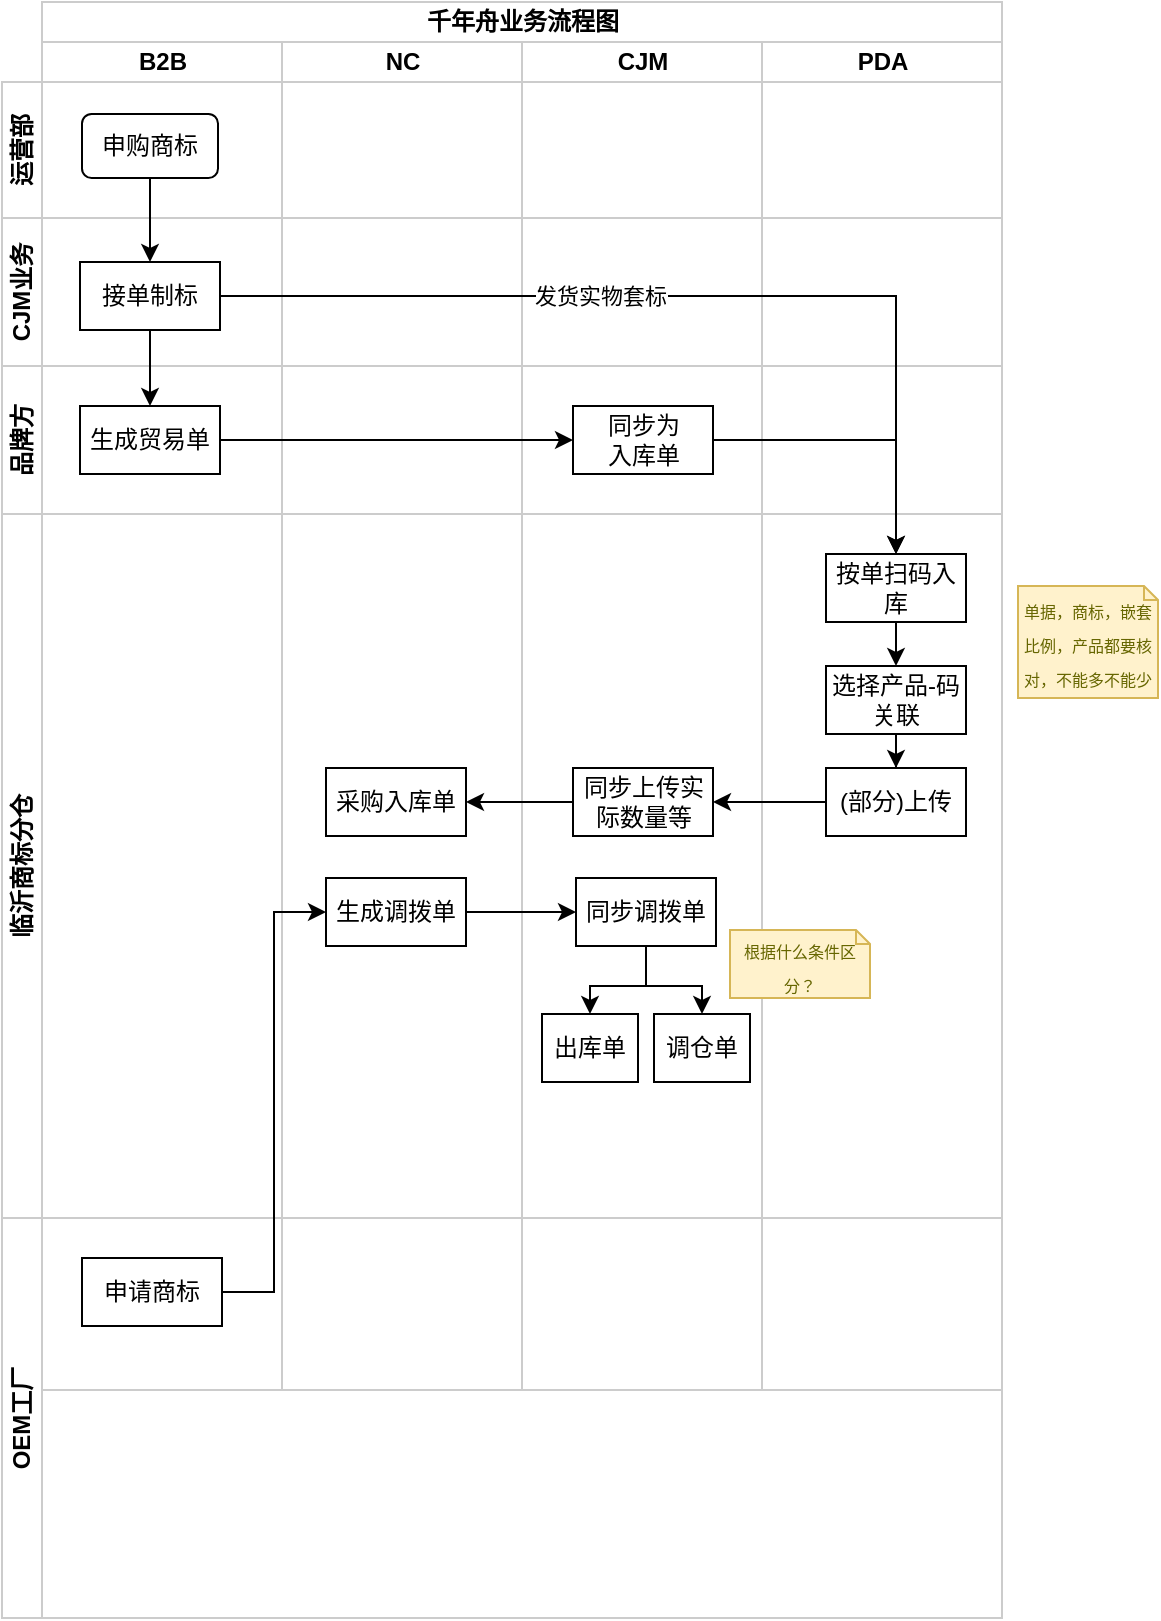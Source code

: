 <mxfile version="24.2.2" type="github">
  <diagram name="第 1 页" id="xDeUuq_dLQ9xrVxdTuq4">
    <mxGraphModel dx="819" dy="441" grid="1" gridSize="2" guides="1" tooltips="1" connect="1" arrows="1" fold="1" page="1" pageScale="1" pageWidth="827" pageHeight="1169" math="0" shadow="0">
      <root>
        <mxCell id="0" />
        <mxCell id="1" parent="0" />
        <mxCell id="TAGOlAmAuXUKBA5VvmmO-1" value="千年舟业务流程图" style="swimlane;childLayout=stackLayout;resizeParent=1;resizeParentMax=0;startSize=20;html=1;strokeColor=#CCCCCC;" vertex="1" parent="1">
          <mxGeometry x="78.0" y="168" width="480" height="694" as="geometry" />
        </mxCell>
        <mxCell id="TAGOlAmAuXUKBA5VvmmO-2" value="B2B" style="swimlane;startSize=20;html=1;strokeColor=#CCCCCC;" vertex="1" parent="TAGOlAmAuXUKBA5VvmmO-1">
          <mxGeometry y="20" width="120" height="674" as="geometry" />
        </mxCell>
        <mxCell id="TAGOlAmAuXUKBA5VvmmO-3" value="NC" style="swimlane;startSize=20;html=1;strokeColor=#CCCCCC;" vertex="1" parent="TAGOlAmAuXUKBA5VvmmO-1">
          <mxGeometry x="120" y="20" width="120" height="674" as="geometry" />
        </mxCell>
        <mxCell id="TAGOlAmAuXUKBA5VvmmO-4" value="CJM" style="swimlane;startSize=20;html=1;strokeColor=#CCCCCC;" vertex="1" parent="TAGOlAmAuXUKBA5VvmmO-1">
          <mxGeometry x="240" y="20" width="120" height="674" as="geometry" />
        </mxCell>
        <mxCell id="TAGOlAmAuXUKBA5VvmmO-5" value="PDA" style="swimlane;startSize=20;html=1;strokeColor=#CCCCCC;" vertex="1" parent="TAGOlAmAuXUKBA5VvmmO-1">
          <mxGeometry x="360" y="20" width="120" height="674" as="geometry" />
        </mxCell>
        <mxCell id="TAGOlAmAuXUKBA5VvmmO-6" value="运营部" style="swimlane;startSize=20;horizontal=0;html=1;whiteSpace=wrap;strokeColor=#CCCCCC;" vertex="1" parent="1">
          <mxGeometry x="58" y="208" width="500" height="68" as="geometry" />
        </mxCell>
        <mxCell id="TAGOlAmAuXUKBA5VvmmO-7" value="申购商标" style="rounded=1;whiteSpace=wrap;html=1;" vertex="1" parent="TAGOlAmAuXUKBA5VvmmO-6">
          <mxGeometry x="40" y="16" width="68" height="32" as="geometry" />
        </mxCell>
        <mxCell id="TAGOlAmAuXUKBA5VvmmO-9" value="CJM业务" style="swimlane;startSize=20;horizontal=0;html=1;whiteSpace=wrap;strokeColor=#CCCCCC;" vertex="1" parent="1">
          <mxGeometry x="58" y="276" width="500" height="74" as="geometry" />
        </mxCell>
        <mxCell id="TAGOlAmAuXUKBA5VvmmO-11" value="接单制标" style="rounded=0;whiteSpace=wrap;html=1;" vertex="1" parent="TAGOlAmAuXUKBA5VvmmO-9">
          <mxGeometry x="39" y="22" width="70" height="34" as="geometry" />
        </mxCell>
        <mxCell id="TAGOlAmAuXUKBA5VvmmO-12" style="edgeStyle=orthogonalEdgeStyle;rounded=0;orthogonalLoop=1;jettySize=auto;html=1;exitX=0.5;exitY=1;exitDx=0;exitDy=0;" edge="1" parent="1" source="TAGOlAmAuXUKBA5VvmmO-7" target="TAGOlAmAuXUKBA5VvmmO-11">
          <mxGeometry relative="1" as="geometry" />
        </mxCell>
        <mxCell id="TAGOlAmAuXUKBA5VvmmO-14" value="品牌方" style="swimlane;startSize=20;horizontal=0;html=1;whiteSpace=wrap;strokeColor=#CCCCCC;" vertex="1" parent="1">
          <mxGeometry x="58" y="350" width="500" height="74" as="geometry" />
        </mxCell>
        <mxCell id="TAGOlAmAuXUKBA5VvmmO-16" value="同步为&lt;div&gt;入库单&lt;/div&gt;" style="rounded=0;whiteSpace=wrap;html=1;" vertex="1" parent="TAGOlAmAuXUKBA5VvmmO-14">
          <mxGeometry x="285.5" y="20" width="70" height="34" as="geometry" />
        </mxCell>
        <mxCell id="TAGOlAmAuXUKBA5VvmmO-21" style="edgeStyle=orthogonalEdgeStyle;rounded=0;orthogonalLoop=1;jettySize=auto;html=1;exitX=1;exitY=0.5;exitDx=0;exitDy=0;" edge="1" parent="TAGOlAmAuXUKBA5VvmmO-14" source="TAGOlAmAuXUKBA5VvmmO-13" target="TAGOlAmAuXUKBA5VvmmO-16">
          <mxGeometry relative="1" as="geometry" />
        </mxCell>
        <mxCell id="TAGOlAmAuXUKBA5VvmmO-13" value="生成贸易单" style="rounded=0;whiteSpace=wrap;html=1;" vertex="1" parent="TAGOlAmAuXUKBA5VvmmO-14">
          <mxGeometry x="39" y="20" width="70" height="34" as="geometry" />
        </mxCell>
        <mxCell id="TAGOlAmAuXUKBA5VvmmO-17" value="临沂商标分仓" style="swimlane;startSize=20;horizontal=0;html=1;whiteSpace=wrap;strokeColor=#CCCCCC;" vertex="1" parent="1">
          <mxGeometry x="58" y="424" width="500" height="352" as="geometry" />
        </mxCell>
        <mxCell id="TAGOlAmAuXUKBA5VvmmO-28" style="edgeStyle=orthogonalEdgeStyle;rounded=0;orthogonalLoop=1;jettySize=auto;html=1;exitX=0.5;exitY=1;exitDx=0;exitDy=0;" edge="1" parent="TAGOlAmAuXUKBA5VvmmO-17" source="TAGOlAmAuXUKBA5VvmmO-18" target="TAGOlAmAuXUKBA5VvmmO-27">
          <mxGeometry relative="1" as="geometry" />
        </mxCell>
        <mxCell id="TAGOlAmAuXUKBA5VvmmO-18" value="按单扫码入库" style="rounded=0;whiteSpace=wrap;html=1;" vertex="1" parent="TAGOlAmAuXUKBA5VvmmO-17">
          <mxGeometry x="412" y="20" width="70" height="34" as="geometry" />
        </mxCell>
        <mxCell id="TAGOlAmAuXUKBA5VvmmO-31" style="edgeStyle=orthogonalEdgeStyle;rounded=0;orthogonalLoop=1;jettySize=auto;html=1;exitX=0.5;exitY=1;exitDx=0;exitDy=0;" edge="1" parent="TAGOlAmAuXUKBA5VvmmO-17" source="TAGOlAmAuXUKBA5VvmmO-27" target="TAGOlAmAuXUKBA5VvmmO-30">
          <mxGeometry relative="1" as="geometry" />
        </mxCell>
        <mxCell id="TAGOlAmAuXUKBA5VvmmO-27" value="选择产品-码关联" style="rounded=0;whiteSpace=wrap;html=1;" vertex="1" parent="TAGOlAmAuXUKBA5VvmmO-17">
          <mxGeometry x="412" y="76" width="70" height="34" as="geometry" />
        </mxCell>
        <mxCell id="TAGOlAmAuXUKBA5VvmmO-35" style="edgeStyle=orthogonalEdgeStyle;rounded=0;orthogonalLoop=1;jettySize=auto;html=1;exitX=0;exitY=0.5;exitDx=0;exitDy=0;" edge="1" parent="TAGOlAmAuXUKBA5VvmmO-17" source="TAGOlAmAuXUKBA5VvmmO-30" target="TAGOlAmAuXUKBA5VvmmO-32">
          <mxGeometry relative="1" as="geometry" />
        </mxCell>
        <mxCell id="TAGOlAmAuXUKBA5VvmmO-30" value="(部分)上传" style="rounded=0;whiteSpace=wrap;html=1;" vertex="1" parent="TAGOlAmAuXUKBA5VvmmO-17">
          <mxGeometry x="412" y="127" width="70" height="34" as="geometry" />
        </mxCell>
        <mxCell id="TAGOlAmAuXUKBA5VvmmO-34" style="edgeStyle=orthogonalEdgeStyle;rounded=0;orthogonalLoop=1;jettySize=auto;html=1;exitX=0;exitY=0.5;exitDx=0;exitDy=0;" edge="1" parent="TAGOlAmAuXUKBA5VvmmO-17" source="TAGOlAmAuXUKBA5VvmmO-32" target="TAGOlAmAuXUKBA5VvmmO-33">
          <mxGeometry relative="1" as="geometry" />
        </mxCell>
        <mxCell id="TAGOlAmAuXUKBA5VvmmO-32" value="同步上传实际数量等" style="rounded=0;whiteSpace=wrap;html=1;" vertex="1" parent="TAGOlAmAuXUKBA5VvmmO-17">
          <mxGeometry x="285.5" y="127" width="70" height="34" as="geometry" />
        </mxCell>
        <mxCell id="TAGOlAmAuXUKBA5VvmmO-33" value="采购入库单" style="rounded=0;whiteSpace=wrap;html=1;" vertex="1" parent="TAGOlAmAuXUKBA5VvmmO-17">
          <mxGeometry x="162" y="127" width="70" height="34" as="geometry" />
        </mxCell>
        <mxCell id="TAGOlAmAuXUKBA5VvmmO-51" style="edgeStyle=orthogonalEdgeStyle;rounded=0;orthogonalLoop=1;jettySize=auto;html=1;exitX=1;exitY=0.5;exitDx=0;exitDy=0;entryX=0;entryY=0.5;entryDx=0;entryDy=0;" edge="1" parent="TAGOlAmAuXUKBA5VvmmO-17" source="TAGOlAmAuXUKBA5VvmmO-48" target="TAGOlAmAuXUKBA5VvmmO-50">
          <mxGeometry relative="1" as="geometry" />
        </mxCell>
        <mxCell id="TAGOlAmAuXUKBA5VvmmO-48" value="生成调拨单" style="rounded=0;whiteSpace=wrap;html=1;" vertex="1" parent="TAGOlAmAuXUKBA5VvmmO-17">
          <mxGeometry x="162" y="182" width="70" height="34" as="geometry" />
        </mxCell>
        <mxCell id="TAGOlAmAuXUKBA5VvmmO-68" style="edgeStyle=orthogonalEdgeStyle;rounded=0;orthogonalLoop=1;jettySize=auto;html=1;exitX=0.5;exitY=1;exitDx=0;exitDy=0;entryX=0.5;entryY=0;entryDx=0;entryDy=0;" edge="1" parent="TAGOlAmAuXUKBA5VvmmO-17" source="TAGOlAmAuXUKBA5VvmmO-50" target="TAGOlAmAuXUKBA5VvmmO-52">
          <mxGeometry relative="1" as="geometry" />
        </mxCell>
        <mxCell id="TAGOlAmAuXUKBA5VvmmO-69" style="edgeStyle=orthogonalEdgeStyle;rounded=0;orthogonalLoop=1;jettySize=auto;html=1;exitX=0.5;exitY=1;exitDx=0;exitDy=0;" edge="1" parent="TAGOlAmAuXUKBA5VvmmO-17" source="TAGOlAmAuXUKBA5VvmmO-50" target="TAGOlAmAuXUKBA5VvmmO-67">
          <mxGeometry relative="1" as="geometry" />
        </mxCell>
        <mxCell id="TAGOlAmAuXUKBA5VvmmO-50" value="同步调拨单" style="rounded=0;whiteSpace=wrap;html=1;" vertex="1" parent="TAGOlAmAuXUKBA5VvmmO-17">
          <mxGeometry x="287" y="182" width="70" height="34" as="geometry" />
        </mxCell>
        <mxCell id="TAGOlAmAuXUKBA5VvmmO-52" value="出库单" style="rounded=0;whiteSpace=wrap;html=1;" vertex="1" parent="TAGOlAmAuXUKBA5VvmmO-17">
          <mxGeometry x="270" y="250" width="48" height="34" as="geometry" />
        </mxCell>
        <mxCell id="TAGOlAmAuXUKBA5VvmmO-67" value="调仓单" style="rounded=0;whiteSpace=wrap;html=1;" vertex="1" parent="TAGOlAmAuXUKBA5VvmmO-17">
          <mxGeometry x="326" y="250" width="48" height="34" as="geometry" />
        </mxCell>
        <mxCell id="TAGOlAmAuXUKBA5VvmmO-70" value="&lt;span style=&quot;font-size: 8px;&quot;&gt;根据什么条件区分？&lt;/span&gt;" style="shape=note;strokeWidth=1;fontSize=14;size=7;whiteSpace=wrap;html=1;fillColor=#fff2cc;strokeColor=#d6b656;fontColor=#666600;" vertex="1" parent="TAGOlAmAuXUKBA5VvmmO-17">
          <mxGeometry x="364" y="208" width="70" height="34" as="geometry" />
        </mxCell>
        <mxCell id="TAGOlAmAuXUKBA5VvmmO-20" style="edgeStyle=orthogonalEdgeStyle;rounded=0;orthogonalLoop=1;jettySize=auto;html=1;exitX=0.5;exitY=1;exitDx=0;exitDy=0;" edge="1" parent="1" source="TAGOlAmAuXUKBA5VvmmO-11" target="TAGOlAmAuXUKBA5VvmmO-13">
          <mxGeometry relative="1" as="geometry" />
        </mxCell>
        <mxCell id="TAGOlAmAuXUKBA5VvmmO-22" style="edgeStyle=orthogonalEdgeStyle;rounded=0;orthogonalLoop=1;jettySize=auto;html=1;exitX=1;exitY=0.5;exitDx=0;exitDy=0;" edge="1" parent="1" source="TAGOlAmAuXUKBA5VvmmO-16" target="TAGOlAmAuXUKBA5VvmmO-18">
          <mxGeometry relative="1" as="geometry" />
        </mxCell>
        <mxCell id="TAGOlAmAuXUKBA5VvmmO-24" style="edgeStyle=orthogonalEdgeStyle;rounded=0;orthogonalLoop=1;jettySize=auto;html=1;exitX=1;exitY=0.5;exitDx=0;exitDy=0;entryX=0.5;entryY=0;entryDx=0;entryDy=0;" edge="1" parent="1" source="TAGOlAmAuXUKBA5VvmmO-11" target="TAGOlAmAuXUKBA5VvmmO-18">
          <mxGeometry relative="1" as="geometry" />
        </mxCell>
        <mxCell id="TAGOlAmAuXUKBA5VvmmO-25" value="&lt;span style=&quot;color: rgba(0, 0, 0, 0); font-family: monospace; font-size: 0px; text-align: start; background-color: rgb(251, 251, 251);&quot;&gt;%3CmxGraphModel%3E%3Croot%3E%3CmxCell%20id%3D%220%22%2F%3E%3CmxCell%20id%3D%221%22%20parent%3D%220%22%2F%3E%3CmxCell%20id%3D%222%22%20value%3D%22%E5%8F%91%E5%AE%9E%E7%89%A9%E6%A0%87%E7%AD%BE%22%20style%3D%22edgeLabel%3Bhtml%3D1%3Balign%3Dcenter%3BverticalAlign%3Dmiddle%3Bresizable%3D0%3Bpoints%3D%5B%5D%3B%22%20vertex%3D%221%22%20connectable%3D%220%22%20parent%3D%221%22%3E%3CmxGeometry%20x%3D%22483.786%22%20y%3D%22386%22%20as%3D%22geometry%22%2F%3E%3C%2FmxCell%3E%3C%2Froot%3E%3C%2FmxGraphModel%3E&lt;/span&gt;" style="edgeLabel;html=1;align=center;verticalAlign=middle;resizable=0;points=[];" vertex="1" connectable="0" parent="TAGOlAmAuXUKBA5VvmmO-24">
          <mxGeometry x="-0.194" y="-1" relative="1" as="geometry">
            <mxPoint as="offset" />
          </mxGeometry>
        </mxCell>
        <mxCell id="TAGOlAmAuXUKBA5VvmmO-26" value="发货实物套标" style="edgeLabel;html=1;align=center;verticalAlign=middle;resizable=0;points=[];" vertex="1" connectable="0" parent="TAGOlAmAuXUKBA5VvmmO-24">
          <mxGeometry x="-0.186" relative="1" as="geometry">
            <mxPoint as="offset" />
          </mxGeometry>
        </mxCell>
        <mxCell id="TAGOlAmAuXUKBA5VvmmO-29" value="&lt;font style=&quot;font-size: 8px;&quot;&gt;单据，商标，嵌套比例，产品都要核对，不能多不能少&lt;/font&gt;" style="shape=note;strokeWidth=1;fontSize=14;size=7;whiteSpace=wrap;html=1;fillColor=#fff2cc;strokeColor=#d6b656;fontColor=#666600;" vertex="1" parent="1">
          <mxGeometry x="566" y="460" width="70" height="56" as="geometry" />
        </mxCell>
        <mxCell id="TAGOlAmAuXUKBA5VvmmO-36" value="OEM工厂" style="swimlane;startSize=20;horizontal=0;html=1;whiteSpace=wrap;strokeColor=#CCCCCC;" vertex="1" parent="1">
          <mxGeometry x="58" y="776" width="500" height="200" as="geometry" />
        </mxCell>
        <mxCell id="TAGOlAmAuXUKBA5VvmmO-46" value="申请商标" style="rounded=0;whiteSpace=wrap;html=1;" vertex="1" parent="TAGOlAmAuXUKBA5VvmmO-36">
          <mxGeometry x="40" y="20" width="70" height="34" as="geometry" />
        </mxCell>
        <mxCell id="TAGOlAmAuXUKBA5VvmmO-49" style="edgeStyle=orthogonalEdgeStyle;rounded=0;orthogonalLoop=1;jettySize=auto;html=1;exitX=1;exitY=0.5;exitDx=0;exitDy=0;entryX=0;entryY=0.5;entryDx=0;entryDy=0;" edge="1" parent="1" source="TAGOlAmAuXUKBA5VvmmO-46" target="TAGOlAmAuXUKBA5VvmmO-48">
          <mxGeometry relative="1" as="geometry" />
        </mxCell>
      </root>
    </mxGraphModel>
  </diagram>
</mxfile>
